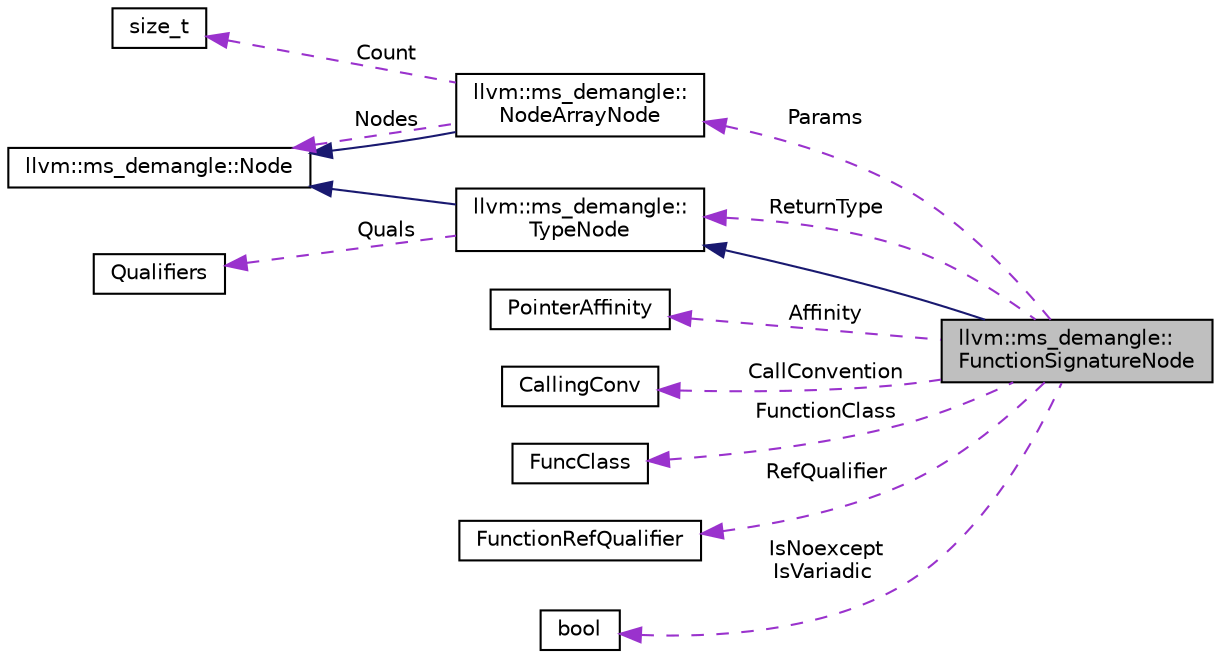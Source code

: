 digraph "llvm::ms_demangle::FunctionSignatureNode"
{
 // LATEX_PDF_SIZE
  bgcolor="transparent";
  edge [fontname="Helvetica",fontsize="10",labelfontname="Helvetica",labelfontsize="10"];
  node [fontname="Helvetica",fontsize="10",shape="box"];
  rankdir="LR";
  Node1 [label="llvm::ms_demangle::\lFunctionSignatureNode",height=0.2,width=0.4,color="black", fillcolor="grey75", style="filled", fontcolor="black",tooltip=" "];
  Node2 -> Node1 [dir="back",color="midnightblue",fontsize="10",style="solid",fontname="Helvetica"];
  Node2 [label="llvm::ms_demangle::\lTypeNode",height=0.2,width=0.4,color="black",URL="$structllvm_1_1ms__demangle_1_1TypeNode.html",tooltip=" "];
  Node3 -> Node2 [dir="back",color="midnightblue",fontsize="10",style="solid",fontname="Helvetica"];
  Node3 [label="llvm::ms_demangle::Node",height=0.2,width=0.4,color="black",URL="$structllvm_1_1ms__demangle_1_1Node.html",tooltip=" "];
  Node4 -> Node2 [dir="back",color="darkorchid3",fontsize="10",style="dashed",label=" Quals" ,fontname="Helvetica"];
  Node4 [label="Qualifiers",height=0.2,width=0.4,color="black",tooltip=" "];
  Node5 -> Node1 [dir="back",color="darkorchid3",fontsize="10",style="dashed",label=" Affinity" ,fontname="Helvetica"];
  Node5 [label="PointerAffinity",height=0.2,width=0.4,color="black",tooltip=" "];
  Node6 -> Node1 [dir="back",color="darkorchid3",fontsize="10",style="dashed",label=" CallConvention" ,fontname="Helvetica"];
  Node6 [label="CallingConv",height=0.2,width=0.4,color="black",tooltip=" "];
  Node7 -> Node1 [dir="back",color="darkorchid3",fontsize="10",style="dashed",label=" FunctionClass" ,fontname="Helvetica"];
  Node7 [label="FuncClass",height=0.2,width=0.4,color="black",tooltip=" "];
  Node8 -> Node1 [dir="back",color="darkorchid3",fontsize="10",style="dashed",label=" RefQualifier" ,fontname="Helvetica"];
  Node8 [label="FunctionRefQualifier",height=0.2,width=0.4,color="black",tooltip=" "];
  Node2 -> Node1 [dir="back",color="darkorchid3",fontsize="10",style="dashed",label=" ReturnType" ,fontname="Helvetica"];
  Node9 -> Node1 [dir="back",color="darkorchid3",fontsize="10",style="dashed",label=" IsNoexcept\nIsVariadic" ,fontname="Helvetica"];
  Node9 [label="bool",height=0.2,width=0.4,color="black",URL="$classbool.html",tooltip=" "];
  Node10 -> Node1 [dir="back",color="darkorchid3",fontsize="10",style="dashed",label=" Params" ,fontname="Helvetica"];
  Node10 [label="llvm::ms_demangle::\lNodeArrayNode",height=0.2,width=0.4,color="black",URL="$structllvm_1_1ms__demangle_1_1NodeArrayNode.html",tooltip=" "];
  Node3 -> Node10 [dir="back",color="midnightblue",fontsize="10",style="solid",fontname="Helvetica"];
  Node3 -> Node10 [dir="back",color="darkorchid3",fontsize="10",style="dashed",label=" Nodes" ,fontname="Helvetica"];
  Node11 -> Node10 [dir="back",color="darkorchid3",fontsize="10",style="dashed",label=" Count" ,fontname="Helvetica"];
  Node11 [label="size_t",height=0.2,width=0.4,color="black",URL="$classsize__t.html",tooltip=" "];
}
